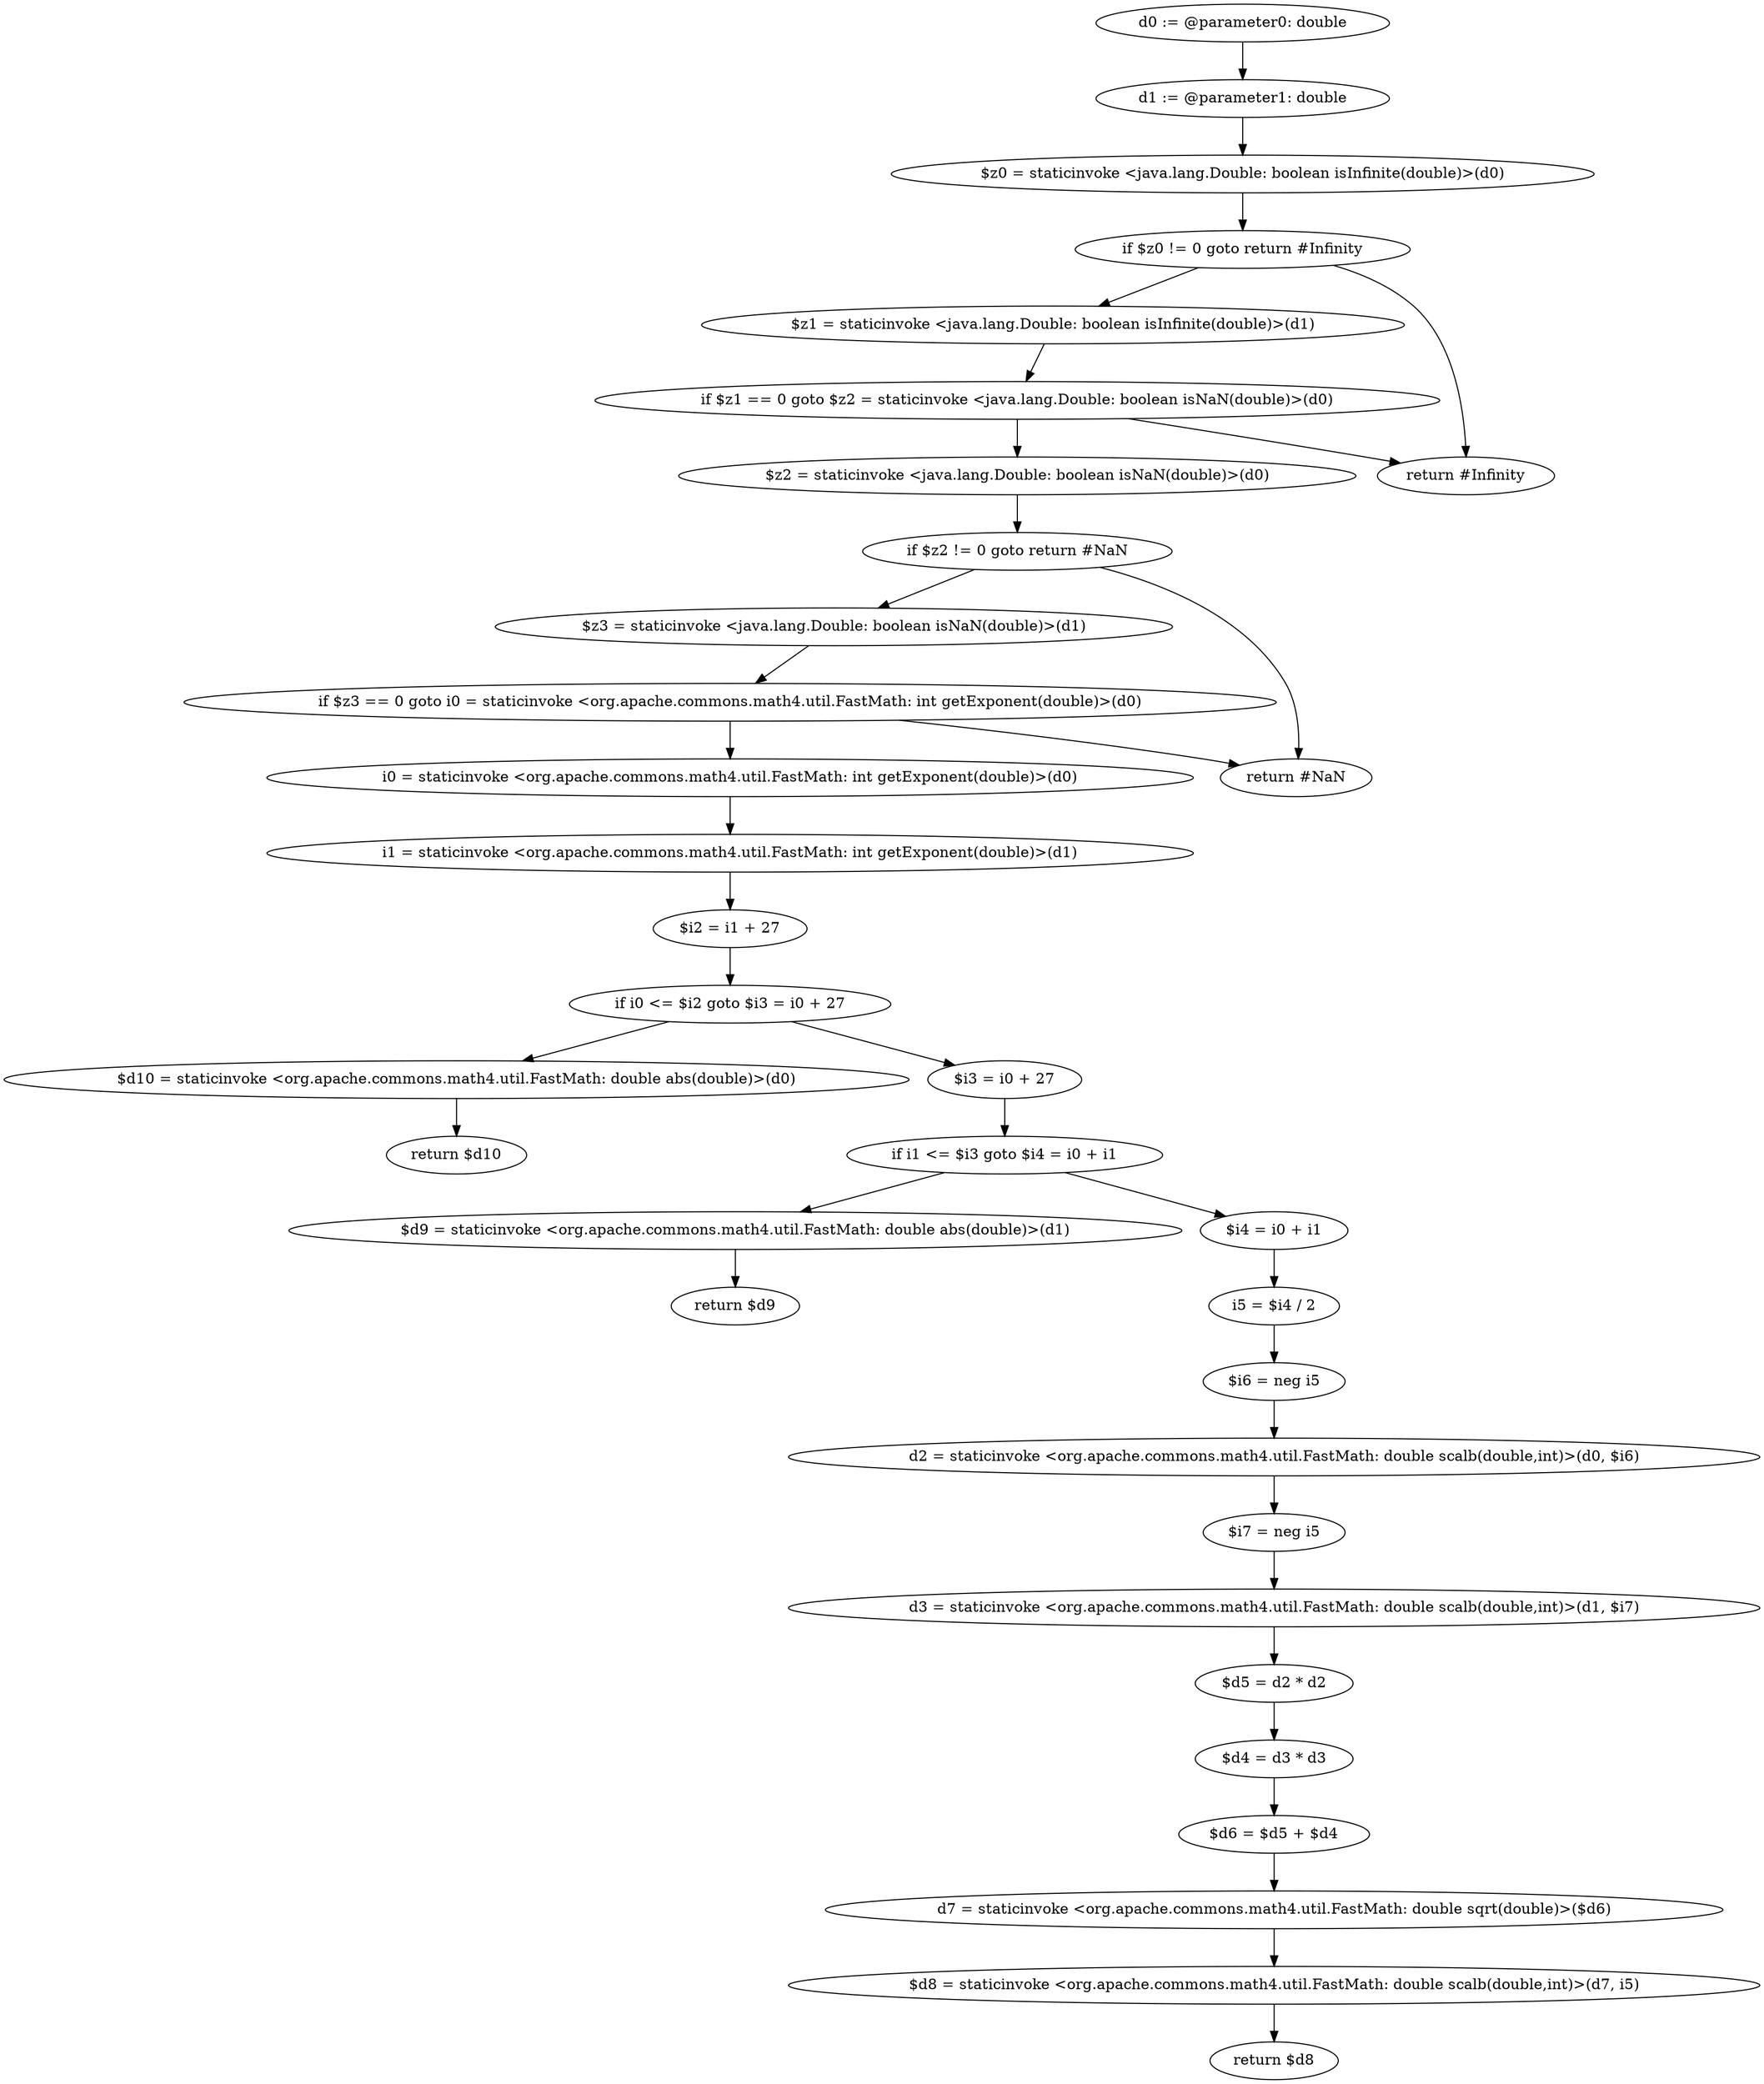 digraph "unitGraph" {
    "d0 := @parameter0: double"
    "d1 := @parameter1: double"
    "$z0 = staticinvoke <java.lang.Double: boolean isInfinite(double)>(d0)"
    "if $z0 != 0 goto return #Infinity"
    "$z1 = staticinvoke <java.lang.Double: boolean isInfinite(double)>(d1)"
    "if $z1 == 0 goto $z2 = staticinvoke <java.lang.Double: boolean isNaN(double)>(d0)"
    "return #Infinity"
    "$z2 = staticinvoke <java.lang.Double: boolean isNaN(double)>(d0)"
    "if $z2 != 0 goto return #NaN"
    "$z3 = staticinvoke <java.lang.Double: boolean isNaN(double)>(d1)"
    "if $z3 == 0 goto i0 = staticinvoke <org.apache.commons.math4.util.FastMath: int getExponent(double)>(d0)"
    "return #NaN"
    "i0 = staticinvoke <org.apache.commons.math4.util.FastMath: int getExponent(double)>(d0)"
    "i1 = staticinvoke <org.apache.commons.math4.util.FastMath: int getExponent(double)>(d1)"
    "$i2 = i1 + 27"
    "if i0 <= $i2 goto $i3 = i0 + 27"
    "$d10 = staticinvoke <org.apache.commons.math4.util.FastMath: double abs(double)>(d0)"
    "return $d10"
    "$i3 = i0 + 27"
    "if i1 <= $i3 goto $i4 = i0 + i1"
    "$d9 = staticinvoke <org.apache.commons.math4.util.FastMath: double abs(double)>(d1)"
    "return $d9"
    "$i4 = i0 + i1"
    "i5 = $i4 / 2"
    "$i6 = neg i5"
    "d2 = staticinvoke <org.apache.commons.math4.util.FastMath: double scalb(double,int)>(d0, $i6)"
    "$i7 = neg i5"
    "d3 = staticinvoke <org.apache.commons.math4.util.FastMath: double scalb(double,int)>(d1, $i7)"
    "$d5 = d2 * d2"
    "$d4 = d3 * d3"
    "$d6 = $d5 + $d4"
    "d7 = staticinvoke <org.apache.commons.math4.util.FastMath: double sqrt(double)>($d6)"
    "$d8 = staticinvoke <org.apache.commons.math4.util.FastMath: double scalb(double,int)>(d7, i5)"
    "return $d8"
    "d0 := @parameter0: double"->"d1 := @parameter1: double";
    "d1 := @parameter1: double"->"$z0 = staticinvoke <java.lang.Double: boolean isInfinite(double)>(d0)";
    "$z0 = staticinvoke <java.lang.Double: boolean isInfinite(double)>(d0)"->"if $z0 != 0 goto return #Infinity";
    "if $z0 != 0 goto return #Infinity"->"$z1 = staticinvoke <java.lang.Double: boolean isInfinite(double)>(d1)";
    "if $z0 != 0 goto return #Infinity"->"return #Infinity";
    "$z1 = staticinvoke <java.lang.Double: boolean isInfinite(double)>(d1)"->"if $z1 == 0 goto $z2 = staticinvoke <java.lang.Double: boolean isNaN(double)>(d0)";
    "if $z1 == 0 goto $z2 = staticinvoke <java.lang.Double: boolean isNaN(double)>(d0)"->"return #Infinity";
    "if $z1 == 0 goto $z2 = staticinvoke <java.lang.Double: boolean isNaN(double)>(d0)"->"$z2 = staticinvoke <java.lang.Double: boolean isNaN(double)>(d0)";
    "$z2 = staticinvoke <java.lang.Double: boolean isNaN(double)>(d0)"->"if $z2 != 0 goto return #NaN";
    "if $z2 != 0 goto return #NaN"->"$z3 = staticinvoke <java.lang.Double: boolean isNaN(double)>(d1)";
    "if $z2 != 0 goto return #NaN"->"return #NaN";
    "$z3 = staticinvoke <java.lang.Double: boolean isNaN(double)>(d1)"->"if $z3 == 0 goto i0 = staticinvoke <org.apache.commons.math4.util.FastMath: int getExponent(double)>(d0)";
    "if $z3 == 0 goto i0 = staticinvoke <org.apache.commons.math4.util.FastMath: int getExponent(double)>(d0)"->"return #NaN";
    "if $z3 == 0 goto i0 = staticinvoke <org.apache.commons.math4.util.FastMath: int getExponent(double)>(d0)"->"i0 = staticinvoke <org.apache.commons.math4.util.FastMath: int getExponent(double)>(d0)";
    "i0 = staticinvoke <org.apache.commons.math4.util.FastMath: int getExponent(double)>(d0)"->"i1 = staticinvoke <org.apache.commons.math4.util.FastMath: int getExponent(double)>(d1)";
    "i1 = staticinvoke <org.apache.commons.math4.util.FastMath: int getExponent(double)>(d1)"->"$i2 = i1 + 27";
    "$i2 = i1 + 27"->"if i0 <= $i2 goto $i3 = i0 + 27";
    "if i0 <= $i2 goto $i3 = i0 + 27"->"$d10 = staticinvoke <org.apache.commons.math4.util.FastMath: double abs(double)>(d0)";
    "if i0 <= $i2 goto $i3 = i0 + 27"->"$i3 = i0 + 27";
    "$d10 = staticinvoke <org.apache.commons.math4.util.FastMath: double abs(double)>(d0)"->"return $d10";
    "$i3 = i0 + 27"->"if i1 <= $i3 goto $i4 = i0 + i1";
    "if i1 <= $i3 goto $i4 = i0 + i1"->"$d9 = staticinvoke <org.apache.commons.math4.util.FastMath: double abs(double)>(d1)";
    "if i1 <= $i3 goto $i4 = i0 + i1"->"$i4 = i0 + i1";
    "$d9 = staticinvoke <org.apache.commons.math4.util.FastMath: double abs(double)>(d1)"->"return $d9";
    "$i4 = i0 + i1"->"i5 = $i4 / 2";
    "i5 = $i4 / 2"->"$i6 = neg i5";
    "$i6 = neg i5"->"d2 = staticinvoke <org.apache.commons.math4.util.FastMath: double scalb(double,int)>(d0, $i6)";
    "d2 = staticinvoke <org.apache.commons.math4.util.FastMath: double scalb(double,int)>(d0, $i6)"->"$i7 = neg i5";
    "$i7 = neg i5"->"d3 = staticinvoke <org.apache.commons.math4.util.FastMath: double scalb(double,int)>(d1, $i7)";
    "d3 = staticinvoke <org.apache.commons.math4.util.FastMath: double scalb(double,int)>(d1, $i7)"->"$d5 = d2 * d2";
    "$d5 = d2 * d2"->"$d4 = d3 * d3";
    "$d4 = d3 * d3"->"$d6 = $d5 + $d4";
    "$d6 = $d5 + $d4"->"d7 = staticinvoke <org.apache.commons.math4.util.FastMath: double sqrt(double)>($d6)";
    "d7 = staticinvoke <org.apache.commons.math4.util.FastMath: double sqrt(double)>($d6)"->"$d8 = staticinvoke <org.apache.commons.math4.util.FastMath: double scalb(double,int)>(d7, i5)";
    "$d8 = staticinvoke <org.apache.commons.math4.util.FastMath: double scalb(double,int)>(d7, i5)"->"return $d8";
}
